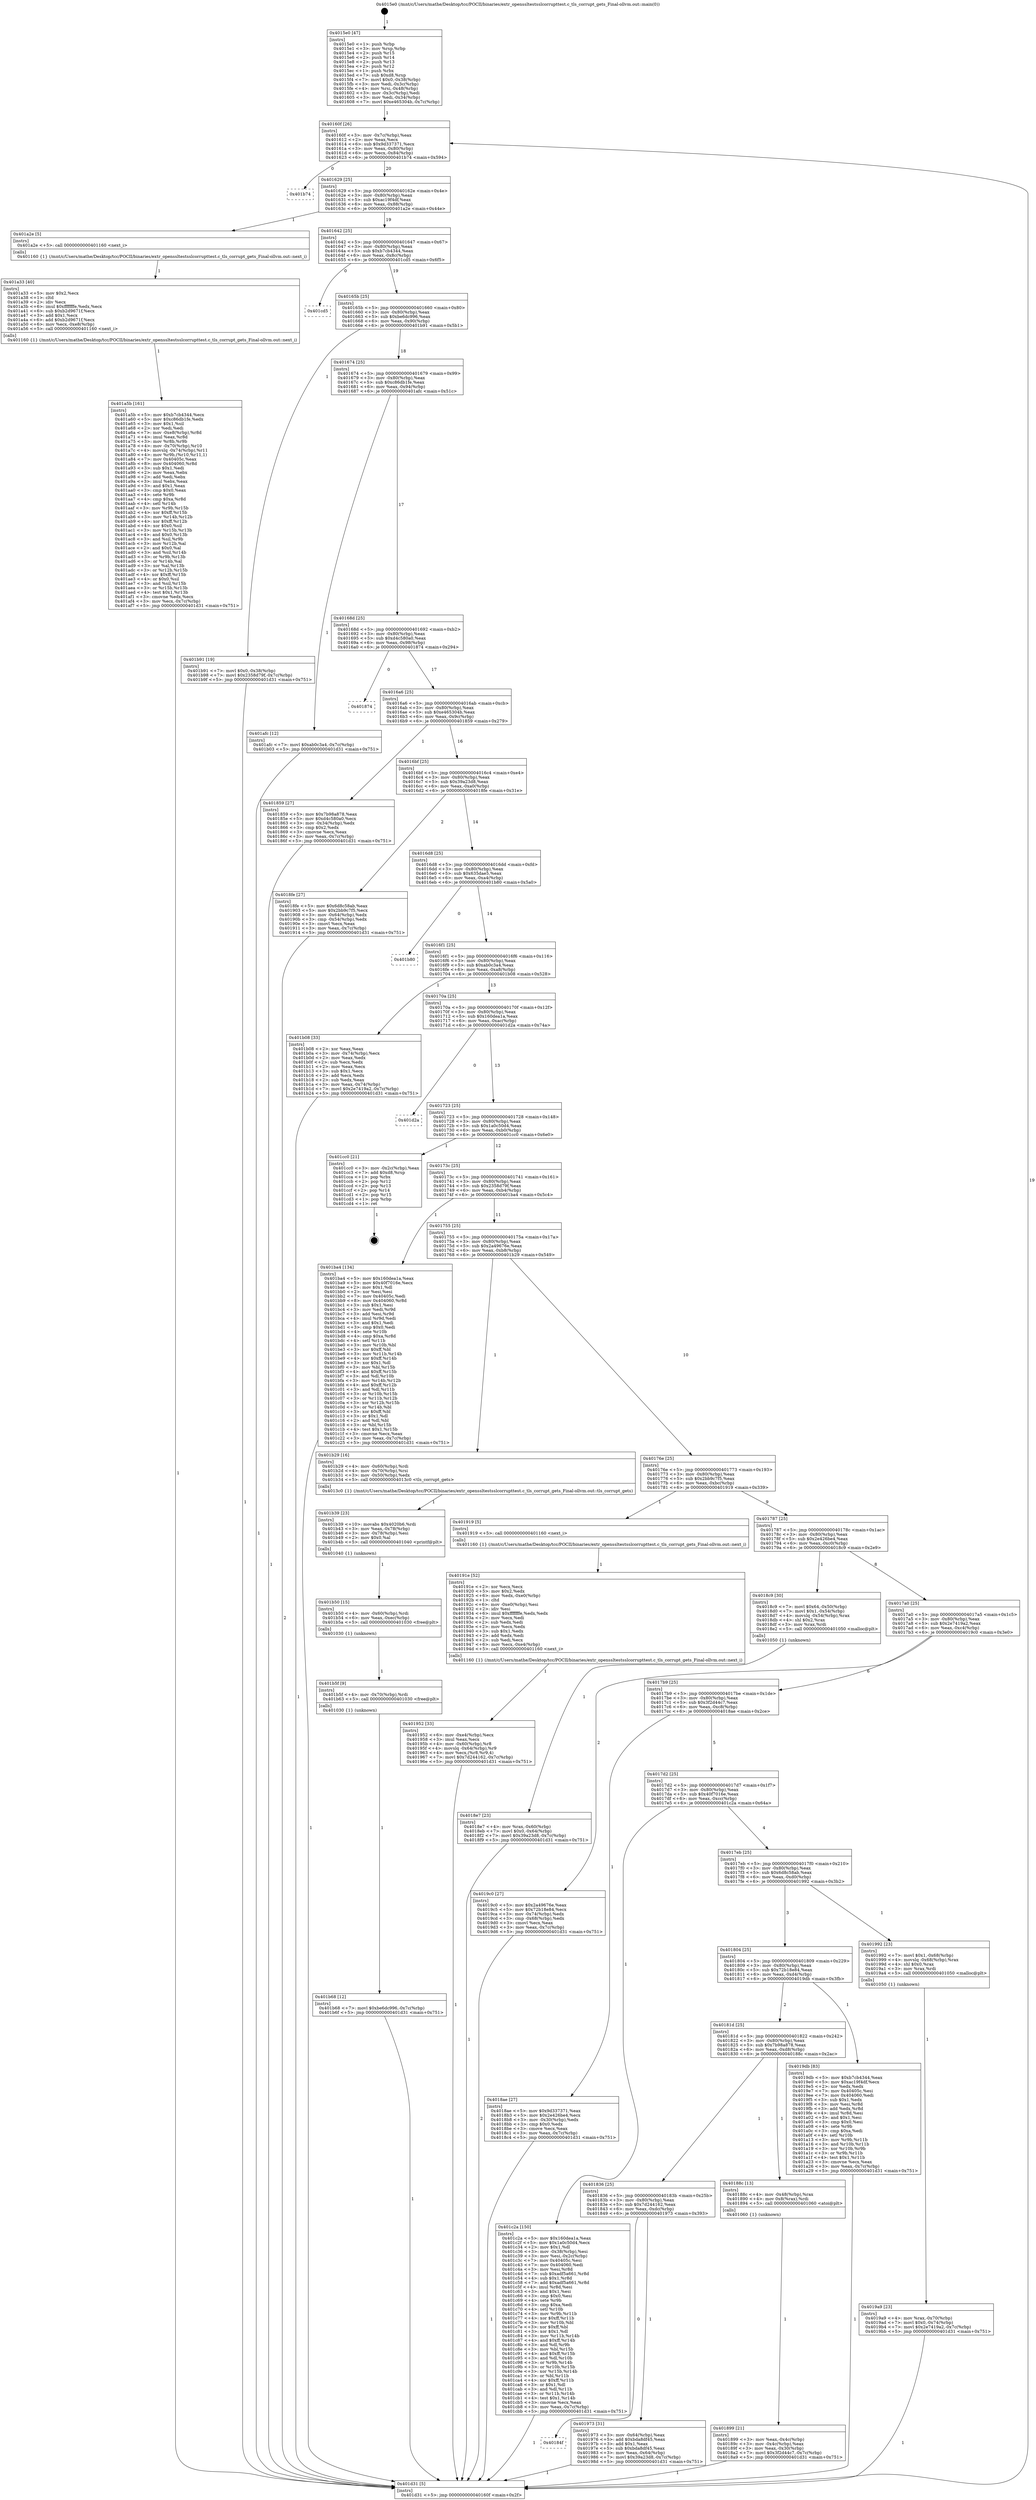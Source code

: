 digraph "0x4015e0" {
  label = "0x4015e0 (/mnt/c/Users/mathe/Desktop/tcc/POCII/binaries/extr_openssltestsslcorrupttest.c_tls_corrupt_gets_Final-ollvm.out::main(0))"
  labelloc = "t"
  node[shape=record]

  Entry [label="",width=0.3,height=0.3,shape=circle,fillcolor=black,style=filled]
  "0x40160f" [label="{
     0x40160f [26]\l
     | [instrs]\l
     &nbsp;&nbsp;0x40160f \<+3\>: mov -0x7c(%rbp),%eax\l
     &nbsp;&nbsp;0x401612 \<+2\>: mov %eax,%ecx\l
     &nbsp;&nbsp;0x401614 \<+6\>: sub $0x9d337371,%ecx\l
     &nbsp;&nbsp;0x40161a \<+3\>: mov %eax,-0x80(%rbp)\l
     &nbsp;&nbsp;0x40161d \<+6\>: mov %ecx,-0x84(%rbp)\l
     &nbsp;&nbsp;0x401623 \<+6\>: je 0000000000401b74 \<main+0x594\>\l
  }"]
  "0x401b74" [label="{
     0x401b74\l
  }", style=dashed]
  "0x401629" [label="{
     0x401629 [25]\l
     | [instrs]\l
     &nbsp;&nbsp;0x401629 \<+5\>: jmp 000000000040162e \<main+0x4e\>\l
     &nbsp;&nbsp;0x40162e \<+3\>: mov -0x80(%rbp),%eax\l
     &nbsp;&nbsp;0x401631 \<+5\>: sub $0xac19f4df,%eax\l
     &nbsp;&nbsp;0x401636 \<+6\>: mov %eax,-0x88(%rbp)\l
     &nbsp;&nbsp;0x40163c \<+6\>: je 0000000000401a2e \<main+0x44e\>\l
  }"]
  Exit [label="",width=0.3,height=0.3,shape=circle,fillcolor=black,style=filled,peripheries=2]
  "0x401a2e" [label="{
     0x401a2e [5]\l
     | [instrs]\l
     &nbsp;&nbsp;0x401a2e \<+5\>: call 0000000000401160 \<next_i\>\l
     | [calls]\l
     &nbsp;&nbsp;0x401160 \{1\} (/mnt/c/Users/mathe/Desktop/tcc/POCII/binaries/extr_openssltestsslcorrupttest.c_tls_corrupt_gets_Final-ollvm.out::next_i)\l
  }"]
  "0x401642" [label="{
     0x401642 [25]\l
     | [instrs]\l
     &nbsp;&nbsp;0x401642 \<+5\>: jmp 0000000000401647 \<main+0x67\>\l
     &nbsp;&nbsp;0x401647 \<+3\>: mov -0x80(%rbp),%eax\l
     &nbsp;&nbsp;0x40164a \<+5\>: sub $0xb7cb4344,%eax\l
     &nbsp;&nbsp;0x40164f \<+6\>: mov %eax,-0x8c(%rbp)\l
     &nbsp;&nbsp;0x401655 \<+6\>: je 0000000000401cd5 \<main+0x6f5\>\l
  }"]
  "0x401b68" [label="{
     0x401b68 [12]\l
     | [instrs]\l
     &nbsp;&nbsp;0x401b68 \<+7\>: movl $0xbe6dc996,-0x7c(%rbp)\l
     &nbsp;&nbsp;0x401b6f \<+5\>: jmp 0000000000401d31 \<main+0x751\>\l
  }"]
  "0x401cd5" [label="{
     0x401cd5\l
  }", style=dashed]
  "0x40165b" [label="{
     0x40165b [25]\l
     | [instrs]\l
     &nbsp;&nbsp;0x40165b \<+5\>: jmp 0000000000401660 \<main+0x80\>\l
     &nbsp;&nbsp;0x401660 \<+3\>: mov -0x80(%rbp),%eax\l
     &nbsp;&nbsp;0x401663 \<+5\>: sub $0xbe6dc996,%eax\l
     &nbsp;&nbsp;0x401668 \<+6\>: mov %eax,-0x90(%rbp)\l
     &nbsp;&nbsp;0x40166e \<+6\>: je 0000000000401b91 \<main+0x5b1\>\l
  }"]
  "0x401b5f" [label="{
     0x401b5f [9]\l
     | [instrs]\l
     &nbsp;&nbsp;0x401b5f \<+4\>: mov -0x70(%rbp),%rdi\l
     &nbsp;&nbsp;0x401b63 \<+5\>: call 0000000000401030 \<free@plt\>\l
     | [calls]\l
     &nbsp;&nbsp;0x401030 \{1\} (unknown)\l
  }"]
  "0x401b91" [label="{
     0x401b91 [19]\l
     | [instrs]\l
     &nbsp;&nbsp;0x401b91 \<+7\>: movl $0x0,-0x38(%rbp)\l
     &nbsp;&nbsp;0x401b98 \<+7\>: movl $0x2358d79f,-0x7c(%rbp)\l
     &nbsp;&nbsp;0x401b9f \<+5\>: jmp 0000000000401d31 \<main+0x751\>\l
  }"]
  "0x401674" [label="{
     0x401674 [25]\l
     | [instrs]\l
     &nbsp;&nbsp;0x401674 \<+5\>: jmp 0000000000401679 \<main+0x99\>\l
     &nbsp;&nbsp;0x401679 \<+3\>: mov -0x80(%rbp),%eax\l
     &nbsp;&nbsp;0x40167c \<+5\>: sub $0xc86db1fe,%eax\l
     &nbsp;&nbsp;0x401681 \<+6\>: mov %eax,-0x94(%rbp)\l
     &nbsp;&nbsp;0x401687 \<+6\>: je 0000000000401afc \<main+0x51c\>\l
  }"]
  "0x401b50" [label="{
     0x401b50 [15]\l
     | [instrs]\l
     &nbsp;&nbsp;0x401b50 \<+4\>: mov -0x60(%rbp),%rdi\l
     &nbsp;&nbsp;0x401b54 \<+6\>: mov %eax,-0xec(%rbp)\l
     &nbsp;&nbsp;0x401b5a \<+5\>: call 0000000000401030 \<free@plt\>\l
     | [calls]\l
     &nbsp;&nbsp;0x401030 \{1\} (unknown)\l
  }"]
  "0x401afc" [label="{
     0x401afc [12]\l
     | [instrs]\l
     &nbsp;&nbsp;0x401afc \<+7\>: movl $0xab0c3a4,-0x7c(%rbp)\l
     &nbsp;&nbsp;0x401b03 \<+5\>: jmp 0000000000401d31 \<main+0x751\>\l
  }"]
  "0x40168d" [label="{
     0x40168d [25]\l
     | [instrs]\l
     &nbsp;&nbsp;0x40168d \<+5\>: jmp 0000000000401692 \<main+0xb2\>\l
     &nbsp;&nbsp;0x401692 \<+3\>: mov -0x80(%rbp),%eax\l
     &nbsp;&nbsp;0x401695 \<+5\>: sub $0xd4c580a0,%eax\l
     &nbsp;&nbsp;0x40169a \<+6\>: mov %eax,-0x98(%rbp)\l
     &nbsp;&nbsp;0x4016a0 \<+6\>: je 0000000000401874 \<main+0x294\>\l
  }"]
  "0x401b39" [label="{
     0x401b39 [23]\l
     | [instrs]\l
     &nbsp;&nbsp;0x401b39 \<+10\>: movabs $0x4020b6,%rdi\l
     &nbsp;&nbsp;0x401b43 \<+3\>: mov %eax,-0x78(%rbp)\l
     &nbsp;&nbsp;0x401b46 \<+3\>: mov -0x78(%rbp),%esi\l
     &nbsp;&nbsp;0x401b49 \<+2\>: mov $0x0,%al\l
     &nbsp;&nbsp;0x401b4b \<+5\>: call 0000000000401040 \<printf@plt\>\l
     | [calls]\l
     &nbsp;&nbsp;0x401040 \{1\} (unknown)\l
  }"]
  "0x401874" [label="{
     0x401874\l
  }", style=dashed]
  "0x4016a6" [label="{
     0x4016a6 [25]\l
     | [instrs]\l
     &nbsp;&nbsp;0x4016a6 \<+5\>: jmp 00000000004016ab \<main+0xcb\>\l
     &nbsp;&nbsp;0x4016ab \<+3\>: mov -0x80(%rbp),%eax\l
     &nbsp;&nbsp;0x4016ae \<+5\>: sub $0xe465304b,%eax\l
     &nbsp;&nbsp;0x4016b3 \<+6\>: mov %eax,-0x9c(%rbp)\l
     &nbsp;&nbsp;0x4016b9 \<+6\>: je 0000000000401859 \<main+0x279\>\l
  }"]
  "0x401a5b" [label="{
     0x401a5b [161]\l
     | [instrs]\l
     &nbsp;&nbsp;0x401a5b \<+5\>: mov $0xb7cb4344,%ecx\l
     &nbsp;&nbsp;0x401a60 \<+5\>: mov $0xc86db1fe,%edx\l
     &nbsp;&nbsp;0x401a65 \<+3\>: mov $0x1,%sil\l
     &nbsp;&nbsp;0x401a68 \<+2\>: xor %edi,%edi\l
     &nbsp;&nbsp;0x401a6a \<+7\>: mov -0xe8(%rbp),%r8d\l
     &nbsp;&nbsp;0x401a71 \<+4\>: imul %eax,%r8d\l
     &nbsp;&nbsp;0x401a75 \<+3\>: mov %r8b,%r9b\l
     &nbsp;&nbsp;0x401a78 \<+4\>: mov -0x70(%rbp),%r10\l
     &nbsp;&nbsp;0x401a7c \<+4\>: movslq -0x74(%rbp),%r11\l
     &nbsp;&nbsp;0x401a80 \<+4\>: mov %r9b,(%r10,%r11,1)\l
     &nbsp;&nbsp;0x401a84 \<+7\>: mov 0x40405c,%eax\l
     &nbsp;&nbsp;0x401a8b \<+8\>: mov 0x404060,%r8d\l
     &nbsp;&nbsp;0x401a93 \<+3\>: sub $0x1,%edi\l
     &nbsp;&nbsp;0x401a96 \<+2\>: mov %eax,%ebx\l
     &nbsp;&nbsp;0x401a98 \<+2\>: add %edi,%ebx\l
     &nbsp;&nbsp;0x401a9a \<+3\>: imul %ebx,%eax\l
     &nbsp;&nbsp;0x401a9d \<+3\>: and $0x1,%eax\l
     &nbsp;&nbsp;0x401aa0 \<+3\>: cmp $0x0,%eax\l
     &nbsp;&nbsp;0x401aa3 \<+4\>: sete %r9b\l
     &nbsp;&nbsp;0x401aa7 \<+4\>: cmp $0xa,%r8d\l
     &nbsp;&nbsp;0x401aab \<+4\>: setl %r14b\l
     &nbsp;&nbsp;0x401aaf \<+3\>: mov %r9b,%r15b\l
     &nbsp;&nbsp;0x401ab2 \<+4\>: xor $0xff,%r15b\l
     &nbsp;&nbsp;0x401ab6 \<+3\>: mov %r14b,%r12b\l
     &nbsp;&nbsp;0x401ab9 \<+4\>: xor $0xff,%r12b\l
     &nbsp;&nbsp;0x401abd \<+4\>: xor $0x0,%sil\l
     &nbsp;&nbsp;0x401ac1 \<+3\>: mov %r15b,%r13b\l
     &nbsp;&nbsp;0x401ac4 \<+4\>: and $0x0,%r13b\l
     &nbsp;&nbsp;0x401ac8 \<+3\>: and %sil,%r9b\l
     &nbsp;&nbsp;0x401acb \<+3\>: mov %r12b,%al\l
     &nbsp;&nbsp;0x401ace \<+2\>: and $0x0,%al\l
     &nbsp;&nbsp;0x401ad0 \<+3\>: and %sil,%r14b\l
     &nbsp;&nbsp;0x401ad3 \<+3\>: or %r9b,%r13b\l
     &nbsp;&nbsp;0x401ad6 \<+3\>: or %r14b,%al\l
     &nbsp;&nbsp;0x401ad9 \<+3\>: xor %al,%r13b\l
     &nbsp;&nbsp;0x401adc \<+3\>: or %r12b,%r15b\l
     &nbsp;&nbsp;0x401adf \<+4\>: xor $0xff,%r15b\l
     &nbsp;&nbsp;0x401ae3 \<+4\>: or $0x0,%sil\l
     &nbsp;&nbsp;0x401ae7 \<+3\>: and %sil,%r15b\l
     &nbsp;&nbsp;0x401aea \<+3\>: or %r15b,%r13b\l
     &nbsp;&nbsp;0x401aed \<+4\>: test $0x1,%r13b\l
     &nbsp;&nbsp;0x401af1 \<+3\>: cmovne %edx,%ecx\l
     &nbsp;&nbsp;0x401af4 \<+3\>: mov %ecx,-0x7c(%rbp)\l
     &nbsp;&nbsp;0x401af7 \<+5\>: jmp 0000000000401d31 \<main+0x751\>\l
  }"]
  "0x401859" [label="{
     0x401859 [27]\l
     | [instrs]\l
     &nbsp;&nbsp;0x401859 \<+5\>: mov $0x7b98a878,%eax\l
     &nbsp;&nbsp;0x40185e \<+5\>: mov $0xd4c580a0,%ecx\l
     &nbsp;&nbsp;0x401863 \<+3\>: mov -0x34(%rbp),%edx\l
     &nbsp;&nbsp;0x401866 \<+3\>: cmp $0x2,%edx\l
     &nbsp;&nbsp;0x401869 \<+3\>: cmovne %ecx,%eax\l
     &nbsp;&nbsp;0x40186c \<+3\>: mov %eax,-0x7c(%rbp)\l
     &nbsp;&nbsp;0x40186f \<+5\>: jmp 0000000000401d31 \<main+0x751\>\l
  }"]
  "0x4016bf" [label="{
     0x4016bf [25]\l
     | [instrs]\l
     &nbsp;&nbsp;0x4016bf \<+5\>: jmp 00000000004016c4 \<main+0xe4\>\l
     &nbsp;&nbsp;0x4016c4 \<+3\>: mov -0x80(%rbp),%eax\l
     &nbsp;&nbsp;0x4016c7 \<+5\>: sub $0x39a23d8,%eax\l
     &nbsp;&nbsp;0x4016cc \<+6\>: mov %eax,-0xa0(%rbp)\l
     &nbsp;&nbsp;0x4016d2 \<+6\>: je 00000000004018fe \<main+0x31e\>\l
  }"]
  "0x401d31" [label="{
     0x401d31 [5]\l
     | [instrs]\l
     &nbsp;&nbsp;0x401d31 \<+5\>: jmp 000000000040160f \<main+0x2f\>\l
  }"]
  "0x4015e0" [label="{
     0x4015e0 [47]\l
     | [instrs]\l
     &nbsp;&nbsp;0x4015e0 \<+1\>: push %rbp\l
     &nbsp;&nbsp;0x4015e1 \<+3\>: mov %rsp,%rbp\l
     &nbsp;&nbsp;0x4015e4 \<+2\>: push %r15\l
     &nbsp;&nbsp;0x4015e6 \<+2\>: push %r14\l
     &nbsp;&nbsp;0x4015e8 \<+2\>: push %r13\l
     &nbsp;&nbsp;0x4015ea \<+2\>: push %r12\l
     &nbsp;&nbsp;0x4015ec \<+1\>: push %rbx\l
     &nbsp;&nbsp;0x4015ed \<+7\>: sub $0xd8,%rsp\l
     &nbsp;&nbsp;0x4015f4 \<+7\>: movl $0x0,-0x38(%rbp)\l
     &nbsp;&nbsp;0x4015fb \<+3\>: mov %edi,-0x3c(%rbp)\l
     &nbsp;&nbsp;0x4015fe \<+4\>: mov %rsi,-0x48(%rbp)\l
     &nbsp;&nbsp;0x401602 \<+3\>: mov -0x3c(%rbp),%edi\l
     &nbsp;&nbsp;0x401605 \<+3\>: mov %edi,-0x34(%rbp)\l
     &nbsp;&nbsp;0x401608 \<+7\>: movl $0xe465304b,-0x7c(%rbp)\l
  }"]
  "0x401a33" [label="{
     0x401a33 [40]\l
     | [instrs]\l
     &nbsp;&nbsp;0x401a33 \<+5\>: mov $0x2,%ecx\l
     &nbsp;&nbsp;0x401a38 \<+1\>: cltd\l
     &nbsp;&nbsp;0x401a39 \<+2\>: idiv %ecx\l
     &nbsp;&nbsp;0x401a3b \<+6\>: imul $0xfffffffe,%edx,%ecx\l
     &nbsp;&nbsp;0x401a41 \<+6\>: sub $0xb2d9671f,%ecx\l
     &nbsp;&nbsp;0x401a47 \<+3\>: add $0x1,%ecx\l
     &nbsp;&nbsp;0x401a4a \<+6\>: add $0xb2d9671f,%ecx\l
     &nbsp;&nbsp;0x401a50 \<+6\>: mov %ecx,-0xe8(%rbp)\l
     &nbsp;&nbsp;0x401a56 \<+5\>: call 0000000000401160 \<next_i\>\l
     | [calls]\l
     &nbsp;&nbsp;0x401160 \{1\} (/mnt/c/Users/mathe/Desktop/tcc/POCII/binaries/extr_openssltestsslcorrupttest.c_tls_corrupt_gets_Final-ollvm.out::next_i)\l
  }"]
  "0x4018fe" [label="{
     0x4018fe [27]\l
     | [instrs]\l
     &nbsp;&nbsp;0x4018fe \<+5\>: mov $0x6d8c58ab,%eax\l
     &nbsp;&nbsp;0x401903 \<+5\>: mov $0x2bb9c7f5,%ecx\l
     &nbsp;&nbsp;0x401908 \<+3\>: mov -0x64(%rbp),%edx\l
     &nbsp;&nbsp;0x40190b \<+3\>: cmp -0x54(%rbp),%edx\l
     &nbsp;&nbsp;0x40190e \<+3\>: cmovl %ecx,%eax\l
     &nbsp;&nbsp;0x401911 \<+3\>: mov %eax,-0x7c(%rbp)\l
     &nbsp;&nbsp;0x401914 \<+5\>: jmp 0000000000401d31 \<main+0x751\>\l
  }"]
  "0x4016d8" [label="{
     0x4016d8 [25]\l
     | [instrs]\l
     &nbsp;&nbsp;0x4016d8 \<+5\>: jmp 00000000004016dd \<main+0xfd\>\l
     &nbsp;&nbsp;0x4016dd \<+3\>: mov -0x80(%rbp),%eax\l
     &nbsp;&nbsp;0x4016e0 \<+5\>: sub $0x635dae5,%eax\l
     &nbsp;&nbsp;0x4016e5 \<+6\>: mov %eax,-0xa4(%rbp)\l
     &nbsp;&nbsp;0x4016eb \<+6\>: je 0000000000401b80 \<main+0x5a0\>\l
  }"]
  "0x4019a9" [label="{
     0x4019a9 [23]\l
     | [instrs]\l
     &nbsp;&nbsp;0x4019a9 \<+4\>: mov %rax,-0x70(%rbp)\l
     &nbsp;&nbsp;0x4019ad \<+7\>: movl $0x0,-0x74(%rbp)\l
     &nbsp;&nbsp;0x4019b4 \<+7\>: movl $0x2e7419a2,-0x7c(%rbp)\l
     &nbsp;&nbsp;0x4019bb \<+5\>: jmp 0000000000401d31 \<main+0x751\>\l
  }"]
  "0x401b80" [label="{
     0x401b80\l
  }", style=dashed]
  "0x4016f1" [label="{
     0x4016f1 [25]\l
     | [instrs]\l
     &nbsp;&nbsp;0x4016f1 \<+5\>: jmp 00000000004016f6 \<main+0x116\>\l
     &nbsp;&nbsp;0x4016f6 \<+3\>: mov -0x80(%rbp),%eax\l
     &nbsp;&nbsp;0x4016f9 \<+5\>: sub $0xab0c3a4,%eax\l
     &nbsp;&nbsp;0x4016fe \<+6\>: mov %eax,-0xa8(%rbp)\l
     &nbsp;&nbsp;0x401704 \<+6\>: je 0000000000401b08 \<main+0x528\>\l
  }"]
  "0x40184f" [label="{
     0x40184f\l
  }", style=dashed]
  "0x401b08" [label="{
     0x401b08 [33]\l
     | [instrs]\l
     &nbsp;&nbsp;0x401b08 \<+2\>: xor %eax,%eax\l
     &nbsp;&nbsp;0x401b0a \<+3\>: mov -0x74(%rbp),%ecx\l
     &nbsp;&nbsp;0x401b0d \<+2\>: mov %eax,%edx\l
     &nbsp;&nbsp;0x401b0f \<+2\>: sub %ecx,%edx\l
     &nbsp;&nbsp;0x401b11 \<+2\>: mov %eax,%ecx\l
     &nbsp;&nbsp;0x401b13 \<+3\>: sub $0x1,%ecx\l
     &nbsp;&nbsp;0x401b16 \<+2\>: add %ecx,%edx\l
     &nbsp;&nbsp;0x401b18 \<+2\>: sub %edx,%eax\l
     &nbsp;&nbsp;0x401b1a \<+3\>: mov %eax,-0x74(%rbp)\l
     &nbsp;&nbsp;0x401b1d \<+7\>: movl $0x2e7419a2,-0x7c(%rbp)\l
     &nbsp;&nbsp;0x401b24 \<+5\>: jmp 0000000000401d31 \<main+0x751\>\l
  }"]
  "0x40170a" [label="{
     0x40170a [25]\l
     | [instrs]\l
     &nbsp;&nbsp;0x40170a \<+5\>: jmp 000000000040170f \<main+0x12f\>\l
     &nbsp;&nbsp;0x40170f \<+3\>: mov -0x80(%rbp),%eax\l
     &nbsp;&nbsp;0x401712 \<+5\>: sub $0x160dea1a,%eax\l
     &nbsp;&nbsp;0x401717 \<+6\>: mov %eax,-0xac(%rbp)\l
     &nbsp;&nbsp;0x40171d \<+6\>: je 0000000000401d2a \<main+0x74a\>\l
  }"]
  "0x401973" [label="{
     0x401973 [31]\l
     | [instrs]\l
     &nbsp;&nbsp;0x401973 \<+3\>: mov -0x64(%rbp),%eax\l
     &nbsp;&nbsp;0x401976 \<+5\>: add $0xbda8df45,%eax\l
     &nbsp;&nbsp;0x40197b \<+3\>: add $0x1,%eax\l
     &nbsp;&nbsp;0x40197e \<+5\>: sub $0xbda8df45,%eax\l
     &nbsp;&nbsp;0x401983 \<+3\>: mov %eax,-0x64(%rbp)\l
     &nbsp;&nbsp;0x401986 \<+7\>: movl $0x39a23d8,-0x7c(%rbp)\l
     &nbsp;&nbsp;0x40198d \<+5\>: jmp 0000000000401d31 \<main+0x751\>\l
  }"]
  "0x401d2a" [label="{
     0x401d2a\l
  }", style=dashed]
  "0x401723" [label="{
     0x401723 [25]\l
     | [instrs]\l
     &nbsp;&nbsp;0x401723 \<+5\>: jmp 0000000000401728 \<main+0x148\>\l
     &nbsp;&nbsp;0x401728 \<+3\>: mov -0x80(%rbp),%eax\l
     &nbsp;&nbsp;0x40172b \<+5\>: sub $0x1a0c50d4,%eax\l
     &nbsp;&nbsp;0x401730 \<+6\>: mov %eax,-0xb0(%rbp)\l
     &nbsp;&nbsp;0x401736 \<+6\>: je 0000000000401cc0 \<main+0x6e0\>\l
  }"]
  "0x401952" [label="{
     0x401952 [33]\l
     | [instrs]\l
     &nbsp;&nbsp;0x401952 \<+6\>: mov -0xe4(%rbp),%ecx\l
     &nbsp;&nbsp;0x401958 \<+3\>: imul %eax,%ecx\l
     &nbsp;&nbsp;0x40195b \<+4\>: mov -0x60(%rbp),%r8\l
     &nbsp;&nbsp;0x40195f \<+4\>: movslq -0x64(%rbp),%r9\l
     &nbsp;&nbsp;0x401963 \<+4\>: mov %ecx,(%r8,%r9,4)\l
     &nbsp;&nbsp;0x401967 \<+7\>: movl $0x7d244162,-0x7c(%rbp)\l
     &nbsp;&nbsp;0x40196e \<+5\>: jmp 0000000000401d31 \<main+0x751\>\l
  }"]
  "0x401cc0" [label="{
     0x401cc0 [21]\l
     | [instrs]\l
     &nbsp;&nbsp;0x401cc0 \<+3\>: mov -0x2c(%rbp),%eax\l
     &nbsp;&nbsp;0x401cc3 \<+7\>: add $0xd8,%rsp\l
     &nbsp;&nbsp;0x401cca \<+1\>: pop %rbx\l
     &nbsp;&nbsp;0x401ccb \<+2\>: pop %r12\l
     &nbsp;&nbsp;0x401ccd \<+2\>: pop %r13\l
     &nbsp;&nbsp;0x401ccf \<+2\>: pop %r14\l
     &nbsp;&nbsp;0x401cd1 \<+2\>: pop %r15\l
     &nbsp;&nbsp;0x401cd3 \<+1\>: pop %rbp\l
     &nbsp;&nbsp;0x401cd4 \<+1\>: ret\l
  }"]
  "0x40173c" [label="{
     0x40173c [25]\l
     | [instrs]\l
     &nbsp;&nbsp;0x40173c \<+5\>: jmp 0000000000401741 \<main+0x161\>\l
     &nbsp;&nbsp;0x401741 \<+3\>: mov -0x80(%rbp),%eax\l
     &nbsp;&nbsp;0x401744 \<+5\>: sub $0x2358d79f,%eax\l
     &nbsp;&nbsp;0x401749 \<+6\>: mov %eax,-0xb4(%rbp)\l
     &nbsp;&nbsp;0x40174f \<+6\>: je 0000000000401ba4 \<main+0x5c4\>\l
  }"]
  "0x40191e" [label="{
     0x40191e [52]\l
     | [instrs]\l
     &nbsp;&nbsp;0x40191e \<+2\>: xor %ecx,%ecx\l
     &nbsp;&nbsp;0x401920 \<+5\>: mov $0x2,%edx\l
     &nbsp;&nbsp;0x401925 \<+6\>: mov %edx,-0xe0(%rbp)\l
     &nbsp;&nbsp;0x40192b \<+1\>: cltd\l
     &nbsp;&nbsp;0x40192c \<+6\>: mov -0xe0(%rbp),%esi\l
     &nbsp;&nbsp;0x401932 \<+2\>: idiv %esi\l
     &nbsp;&nbsp;0x401934 \<+6\>: imul $0xfffffffe,%edx,%edx\l
     &nbsp;&nbsp;0x40193a \<+2\>: mov %ecx,%edi\l
     &nbsp;&nbsp;0x40193c \<+2\>: sub %edx,%edi\l
     &nbsp;&nbsp;0x40193e \<+2\>: mov %ecx,%edx\l
     &nbsp;&nbsp;0x401940 \<+3\>: sub $0x1,%edx\l
     &nbsp;&nbsp;0x401943 \<+2\>: add %edx,%edi\l
     &nbsp;&nbsp;0x401945 \<+2\>: sub %edi,%ecx\l
     &nbsp;&nbsp;0x401947 \<+6\>: mov %ecx,-0xe4(%rbp)\l
     &nbsp;&nbsp;0x40194d \<+5\>: call 0000000000401160 \<next_i\>\l
     | [calls]\l
     &nbsp;&nbsp;0x401160 \{1\} (/mnt/c/Users/mathe/Desktop/tcc/POCII/binaries/extr_openssltestsslcorrupttest.c_tls_corrupt_gets_Final-ollvm.out::next_i)\l
  }"]
  "0x401ba4" [label="{
     0x401ba4 [134]\l
     | [instrs]\l
     &nbsp;&nbsp;0x401ba4 \<+5\>: mov $0x160dea1a,%eax\l
     &nbsp;&nbsp;0x401ba9 \<+5\>: mov $0x40f7016e,%ecx\l
     &nbsp;&nbsp;0x401bae \<+2\>: mov $0x1,%dl\l
     &nbsp;&nbsp;0x401bb0 \<+2\>: xor %esi,%esi\l
     &nbsp;&nbsp;0x401bb2 \<+7\>: mov 0x40405c,%edi\l
     &nbsp;&nbsp;0x401bb9 \<+8\>: mov 0x404060,%r8d\l
     &nbsp;&nbsp;0x401bc1 \<+3\>: sub $0x1,%esi\l
     &nbsp;&nbsp;0x401bc4 \<+3\>: mov %edi,%r9d\l
     &nbsp;&nbsp;0x401bc7 \<+3\>: add %esi,%r9d\l
     &nbsp;&nbsp;0x401bca \<+4\>: imul %r9d,%edi\l
     &nbsp;&nbsp;0x401bce \<+3\>: and $0x1,%edi\l
     &nbsp;&nbsp;0x401bd1 \<+3\>: cmp $0x0,%edi\l
     &nbsp;&nbsp;0x401bd4 \<+4\>: sete %r10b\l
     &nbsp;&nbsp;0x401bd8 \<+4\>: cmp $0xa,%r8d\l
     &nbsp;&nbsp;0x401bdc \<+4\>: setl %r11b\l
     &nbsp;&nbsp;0x401be0 \<+3\>: mov %r10b,%bl\l
     &nbsp;&nbsp;0x401be3 \<+3\>: xor $0xff,%bl\l
     &nbsp;&nbsp;0x401be6 \<+3\>: mov %r11b,%r14b\l
     &nbsp;&nbsp;0x401be9 \<+4\>: xor $0xff,%r14b\l
     &nbsp;&nbsp;0x401bed \<+3\>: xor $0x1,%dl\l
     &nbsp;&nbsp;0x401bf0 \<+3\>: mov %bl,%r15b\l
     &nbsp;&nbsp;0x401bf3 \<+4\>: and $0xff,%r15b\l
     &nbsp;&nbsp;0x401bf7 \<+3\>: and %dl,%r10b\l
     &nbsp;&nbsp;0x401bfa \<+3\>: mov %r14b,%r12b\l
     &nbsp;&nbsp;0x401bfd \<+4\>: and $0xff,%r12b\l
     &nbsp;&nbsp;0x401c01 \<+3\>: and %dl,%r11b\l
     &nbsp;&nbsp;0x401c04 \<+3\>: or %r10b,%r15b\l
     &nbsp;&nbsp;0x401c07 \<+3\>: or %r11b,%r12b\l
     &nbsp;&nbsp;0x401c0a \<+3\>: xor %r12b,%r15b\l
     &nbsp;&nbsp;0x401c0d \<+3\>: or %r14b,%bl\l
     &nbsp;&nbsp;0x401c10 \<+3\>: xor $0xff,%bl\l
     &nbsp;&nbsp;0x401c13 \<+3\>: or $0x1,%dl\l
     &nbsp;&nbsp;0x401c16 \<+2\>: and %dl,%bl\l
     &nbsp;&nbsp;0x401c18 \<+3\>: or %bl,%r15b\l
     &nbsp;&nbsp;0x401c1b \<+4\>: test $0x1,%r15b\l
     &nbsp;&nbsp;0x401c1f \<+3\>: cmovne %ecx,%eax\l
     &nbsp;&nbsp;0x401c22 \<+3\>: mov %eax,-0x7c(%rbp)\l
     &nbsp;&nbsp;0x401c25 \<+5\>: jmp 0000000000401d31 \<main+0x751\>\l
  }"]
  "0x401755" [label="{
     0x401755 [25]\l
     | [instrs]\l
     &nbsp;&nbsp;0x401755 \<+5\>: jmp 000000000040175a \<main+0x17a\>\l
     &nbsp;&nbsp;0x40175a \<+3\>: mov -0x80(%rbp),%eax\l
     &nbsp;&nbsp;0x40175d \<+5\>: sub $0x2a49676e,%eax\l
     &nbsp;&nbsp;0x401762 \<+6\>: mov %eax,-0xb8(%rbp)\l
     &nbsp;&nbsp;0x401768 \<+6\>: je 0000000000401b29 \<main+0x549\>\l
  }"]
  "0x4018e7" [label="{
     0x4018e7 [23]\l
     | [instrs]\l
     &nbsp;&nbsp;0x4018e7 \<+4\>: mov %rax,-0x60(%rbp)\l
     &nbsp;&nbsp;0x4018eb \<+7\>: movl $0x0,-0x64(%rbp)\l
     &nbsp;&nbsp;0x4018f2 \<+7\>: movl $0x39a23d8,-0x7c(%rbp)\l
     &nbsp;&nbsp;0x4018f9 \<+5\>: jmp 0000000000401d31 \<main+0x751\>\l
  }"]
  "0x401b29" [label="{
     0x401b29 [16]\l
     | [instrs]\l
     &nbsp;&nbsp;0x401b29 \<+4\>: mov -0x60(%rbp),%rdi\l
     &nbsp;&nbsp;0x401b2d \<+4\>: mov -0x70(%rbp),%rsi\l
     &nbsp;&nbsp;0x401b31 \<+3\>: mov -0x50(%rbp),%edx\l
     &nbsp;&nbsp;0x401b34 \<+5\>: call 00000000004013c0 \<tls_corrupt_gets\>\l
     | [calls]\l
     &nbsp;&nbsp;0x4013c0 \{1\} (/mnt/c/Users/mathe/Desktop/tcc/POCII/binaries/extr_openssltestsslcorrupttest.c_tls_corrupt_gets_Final-ollvm.out::tls_corrupt_gets)\l
  }"]
  "0x40176e" [label="{
     0x40176e [25]\l
     | [instrs]\l
     &nbsp;&nbsp;0x40176e \<+5\>: jmp 0000000000401773 \<main+0x193\>\l
     &nbsp;&nbsp;0x401773 \<+3\>: mov -0x80(%rbp),%eax\l
     &nbsp;&nbsp;0x401776 \<+5\>: sub $0x2bb9c7f5,%eax\l
     &nbsp;&nbsp;0x40177b \<+6\>: mov %eax,-0xbc(%rbp)\l
     &nbsp;&nbsp;0x401781 \<+6\>: je 0000000000401919 \<main+0x339\>\l
  }"]
  "0x401899" [label="{
     0x401899 [21]\l
     | [instrs]\l
     &nbsp;&nbsp;0x401899 \<+3\>: mov %eax,-0x4c(%rbp)\l
     &nbsp;&nbsp;0x40189c \<+3\>: mov -0x4c(%rbp),%eax\l
     &nbsp;&nbsp;0x40189f \<+3\>: mov %eax,-0x30(%rbp)\l
     &nbsp;&nbsp;0x4018a2 \<+7\>: movl $0x3f2d44c7,-0x7c(%rbp)\l
     &nbsp;&nbsp;0x4018a9 \<+5\>: jmp 0000000000401d31 \<main+0x751\>\l
  }"]
  "0x401919" [label="{
     0x401919 [5]\l
     | [instrs]\l
     &nbsp;&nbsp;0x401919 \<+5\>: call 0000000000401160 \<next_i\>\l
     | [calls]\l
     &nbsp;&nbsp;0x401160 \{1\} (/mnt/c/Users/mathe/Desktop/tcc/POCII/binaries/extr_openssltestsslcorrupttest.c_tls_corrupt_gets_Final-ollvm.out::next_i)\l
  }"]
  "0x401787" [label="{
     0x401787 [25]\l
     | [instrs]\l
     &nbsp;&nbsp;0x401787 \<+5\>: jmp 000000000040178c \<main+0x1ac\>\l
     &nbsp;&nbsp;0x40178c \<+3\>: mov -0x80(%rbp),%eax\l
     &nbsp;&nbsp;0x40178f \<+5\>: sub $0x2e426be4,%eax\l
     &nbsp;&nbsp;0x401794 \<+6\>: mov %eax,-0xc0(%rbp)\l
     &nbsp;&nbsp;0x40179a \<+6\>: je 00000000004018c9 \<main+0x2e9\>\l
  }"]
  "0x401836" [label="{
     0x401836 [25]\l
     | [instrs]\l
     &nbsp;&nbsp;0x401836 \<+5\>: jmp 000000000040183b \<main+0x25b\>\l
     &nbsp;&nbsp;0x40183b \<+3\>: mov -0x80(%rbp),%eax\l
     &nbsp;&nbsp;0x40183e \<+5\>: sub $0x7d244162,%eax\l
     &nbsp;&nbsp;0x401843 \<+6\>: mov %eax,-0xdc(%rbp)\l
     &nbsp;&nbsp;0x401849 \<+6\>: je 0000000000401973 \<main+0x393\>\l
  }"]
  "0x4018c9" [label="{
     0x4018c9 [30]\l
     | [instrs]\l
     &nbsp;&nbsp;0x4018c9 \<+7\>: movl $0x64,-0x50(%rbp)\l
     &nbsp;&nbsp;0x4018d0 \<+7\>: movl $0x1,-0x54(%rbp)\l
     &nbsp;&nbsp;0x4018d7 \<+4\>: movslq -0x54(%rbp),%rax\l
     &nbsp;&nbsp;0x4018db \<+4\>: shl $0x2,%rax\l
     &nbsp;&nbsp;0x4018df \<+3\>: mov %rax,%rdi\l
     &nbsp;&nbsp;0x4018e2 \<+5\>: call 0000000000401050 \<malloc@plt\>\l
     | [calls]\l
     &nbsp;&nbsp;0x401050 \{1\} (unknown)\l
  }"]
  "0x4017a0" [label="{
     0x4017a0 [25]\l
     | [instrs]\l
     &nbsp;&nbsp;0x4017a0 \<+5\>: jmp 00000000004017a5 \<main+0x1c5\>\l
     &nbsp;&nbsp;0x4017a5 \<+3\>: mov -0x80(%rbp),%eax\l
     &nbsp;&nbsp;0x4017a8 \<+5\>: sub $0x2e7419a2,%eax\l
     &nbsp;&nbsp;0x4017ad \<+6\>: mov %eax,-0xc4(%rbp)\l
     &nbsp;&nbsp;0x4017b3 \<+6\>: je 00000000004019c0 \<main+0x3e0\>\l
  }"]
  "0x40188c" [label="{
     0x40188c [13]\l
     | [instrs]\l
     &nbsp;&nbsp;0x40188c \<+4\>: mov -0x48(%rbp),%rax\l
     &nbsp;&nbsp;0x401890 \<+4\>: mov 0x8(%rax),%rdi\l
     &nbsp;&nbsp;0x401894 \<+5\>: call 0000000000401060 \<atoi@plt\>\l
     | [calls]\l
     &nbsp;&nbsp;0x401060 \{1\} (unknown)\l
  }"]
  "0x4019c0" [label="{
     0x4019c0 [27]\l
     | [instrs]\l
     &nbsp;&nbsp;0x4019c0 \<+5\>: mov $0x2a49676e,%eax\l
     &nbsp;&nbsp;0x4019c5 \<+5\>: mov $0x72b18e84,%ecx\l
     &nbsp;&nbsp;0x4019ca \<+3\>: mov -0x74(%rbp),%edx\l
     &nbsp;&nbsp;0x4019cd \<+3\>: cmp -0x68(%rbp),%edx\l
     &nbsp;&nbsp;0x4019d0 \<+3\>: cmovl %ecx,%eax\l
     &nbsp;&nbsp;0x4019d3 \<+3\>: mov %eax,-0x7c(%rbp)\l
     &nbsp;&nbsp;0x4019d6 \<+5\>: jmp 0000000000401d31 \<main+0x751\>\l
  }"]
  "0x4017b9" [label="{
     0x4017b9 [25]\l
     | [instrs]\l
     &nbsp;&nbsp;0x4017b9 \<+5\>: jmp 00000000004017be \<main+0x1de\>\l
     &nbsp;&nbsp;0x4017be \<+3\>: mov -0x80(%rbp),%eax\l
     &nbsp;&nbsp;0x4017c1 \<+5\>: sub $0x3f2d44c7,%eax\l
     &nbsp;&nbsp;0x4017c6 \<+6\>: mov %eax,-0xc8(%rbp)\l
     &nbsp;&nbsp;0x4017cc \<+6\>: je 00000000004018ae \<main+0x2ce\>\l
  }"]
  "0x40181d" [label="{
     0x40181d [25]\l
     | [instrs]\l
     &nbsp;&nbsp;0x40181d \<+5\>: jmp 0000000000401822 \<main+0x242\>\l
     &nbsp;&nbsp;0x401822 \<+3\>: mov -0x80(%rbp),%eax\l
     &nbsp;&nbsp;0x401825 \<+5\>: sub $0x7b98a878,%eax\l
     &nbsp;&nbsp;0x40182a \<+6\>: mov %eax,-0xd8(%rbp)\l
     &nbsp;&nbsp;0x401830 \<+6\>: je 000000000040188c \<main+0x2ac\>\l
  }"]
  "0x4018ae" [label="{
     0x4018ae [27]\l
     | [instrs]\l
     &nbsp;&nbsp;0x4018ae \<+5\>: mov $0x9d337371,%eax\l
     &nbsp;&nbsp;0x4018b3 \<+5\>: mov $0x2e426be4,%ecx\l
     &nbsp;&nbsp;0x4018b8 \<+3\>: mov -0x30(%rbp),%edx\l
     &nbsp;&nbsp;0x4018bb \<+3\>: cmp $0x0,%edx\l
     &nbsp;&nbsp;0x4018be \<+3\>: cmove %ecx,%eax\l
     &nbsp;&nbsp;0x4018c1 \<+3\>: mov %eax,-0x7c(%rbp)\l
     &nbsp;&nbsp;0x4018c4 \<+5\>: jmp 0000000000401d31 \<main+0x751\>\l
  }"]
  "0x4017d2" [label="{
     0x4017d2 [25]\l
     | [instrs]\l
     &nbsp;&nbsp;0x4017d2 \<+5\>: jmp 00000000004017d7 \<main+0x1f7\>\l
     &nbsp;&nbsp;0x4017d7 \<+3\>: mov -0x80(%rbp),%eax\l
     &nbsp;&nbsp;0x4017da \<+5\>: sub $0x40f7016e,%eax\l
     &nbsp;&nbsp;0x4017df \<+6\>: mov %eax,-0xcc(%rbp)\l
     &nbsp;&nbsp;0x4017e5 \<+6\>: je 0000000000401c2a \<main+0x64a\>\l
  }"]
  "0x4019db" [label="{
     0x4019db [83]\l
     | [instrs]\l
     &nbsp;&nbsp;0x4019db \<+5\>: mov $0xb7cb4344,%eax\l
     &nbsp;&nbsp;0x4019e0 \<+5\>: mov $0xac19f4df,%ecx\l
     &nbsp;&nbsp;0x4019e5 \<+2\>: xor %edx,%edx\l
     &nbsp;&nbsp;0x4019e7 \<+7\>: mov 0x40405c,%esi\l
     &nbsp;&nbsp;0x4019ee \<+7\>: mov 0x404060,%edi\l
     &nbsp;&nbsp;0x4019f5 \<+3\>: sub $0x1,%edx\l
     &nbsp;&nbsp;0x4019f8 \<+3\>: mov %esi,%r8d\l
     &nbsp;&nbsp;0x4019fb \<+3\>: add %edx,%r8d\l
     &nbsp;&nbsp;0x4019fe \<+4\>: imul %r8d,%esi\l
     &nbsp;&nbsp;0x401a02 \<+3\>: and $0x1,%esi\l
     &nbsp;&nbsp;0x401a05 \<+3\>: cmp $0x0,%esi\l
     &nbsp;&nbsp;0x401a08 \<+4\>: sete %r9b\l
     &nbsp;&nbsp;0x401a0c \<+3\>: cmp $0xa,%edi\l
     &nbsp;&nbsp;0x401a0f \<+4\>: setl %r10b\l
     &nbsp;&nbsp;0x401a13 \<+3\>: mov %r9b,%r11b\l
     &nbsp;&nbsp;0x401a16 \<+3\>: and %r10b,%r11b\l
     &nbsp;&nbsp;0x401a19 \<+3\>: xor %r10b,%r9b\l
     &nbsp;&nbsp;0x401a1c \<+3\>: or %r9b,%r11b\l
     &nbsp;&nbsp;0x401a1f \<+4\>: test $0x1,%r11b\l
     &nbsp;&nbsp;0x401a23 \<+3\>: cmovne %ecx,%eax\l
     &nbsp;&nbsp;0x401a26 \<+3\>: mov %eax,-0x7c(%rbp)\l
     &nbsp;&nbsp;0x401a29 \<+5\>: jmp 0000000000401d31 \<main+0x751\>\l
  }"]
  "0x401c2a" [label="{
     0x401c2a [150]\l
     | [instrs]\l
     &nbsp;&nbsp;0x401c2a \<+5\>: mov $0x160dea1a,%eax\l
     &nbsp;&nbsp;0x401c2f \<+5\>: mov $0x1a0c50d4,%ecx\l
     &nbsp;&nbsp;0x401c34 \<+2\>: mov $0x1,%dl\l
     &nbsp;&nbsp;0x401c36 \<+3\>: mov -0x38(%rbp),%esi\l
     &nbsp;&nbsp;0x401c39 \<+3\>: mov %esi,-0x2c(%rbp)\l
     &nbsp;&nbsp;0x401c3c \<+7\>: mov 0x40405c,%esi\l
     &nbsp;&nbsp;0x401c43 \<+7\>: mov 0x404060,%edi\l
     &nbsp;&nbsp;0x401c4a \<+3\>: mov %esi,%r8d\l
     &nbsp;&nbsp;0x401c4d \<+7\>: sub $0xadf5a661,%r8d\l
     &nbsp;&nbsp;0x401c54 \<+4\>: sub $0x1,%r8d\l
     &nbsp;&nbsp;0x401c58 \<+7\>: add $0xadf5a661,%r8d\l
     &nbsp;&nbsp;0x401c5f \<+4\>: imul %r8d,%esi\l
     &nbsp;&nbsp;0x401c63 \<+3\>: and $0x1,%esi\l
     &nbsp;&nbsp;0x401c66 \<+3\>: cmp $0x0,%esi\l
     &nbsp;&nbsp;0x401c69 \<+4\>: sete %r9b\l
     &nbsp;&nbsp;0x401c6d \<+3\>: cmp $0xa,%edi\l
     &nbsp;&nbsp;0x401c70 \<+4\>: setl %r10b\l
     &nbsp;&nbsp;0x401c74 \<+3\>: mov %r9b,%r11b\l
     &nbsp;&nbsp;0x401c77 \<+4\>: xor $0xff,%r11b\l
     &nbsp;&nbsp;0x401c7b \<+3\>: mov %r10b,%bl\l
     &nbsp;&nbsp;0x401c7e \<+3\>: xor $0xff,%bl\l
     &nbsp;&nbsp;0x401c81 \<+3\>: xor $0x1,%dl\l
     &nbsp;&nbsp;0x401c84 \<+3\>: mov %r11b,%r14b\l
     &nbsp;&nbsp;0x401c87 \<+4\>: and $0xff,%r14b\l
     &nbsp;&nbsp;0x401c8b \<+3\>: and %dl,%r9b\l
     &nbsp;&nbsp;0x401c8e \<+3\>: mov %bl,%r15b\l
     &nbsp;&nbsp;0x401c91 \<+4\>: and $0xff,%r15b\l
     &nbsp;&nbsp;0x401c95 \<+3\>: and %dl,%r10b\l
     &nbsp;&nbsp;0x401c98 \<+3\>: or %r9b,%r14b\l
     &nbsp;&nbsp;0x401c9b \<+3\>: or %r10b,%r15b\l
     &nbsp;&nbsp;0x401c9e \<+3\>: xor %r15b,%r14b\l
     &nbsp;&nbsp;0x401ca1 \<+3\>: or %bl,%r11b\l
     &nbsp;&nbsp;0x401ca4 \<+4\>: xor $0xff,%r11b\l
     &nbsp;&nbsp;0x401ca8 \<+3\>: or $0x1,%dl\l
     &nbsp;&nbsp;0x401cab \<+3\>: and %dl,%r11b\l
     &nbsp;&nbsp;0x401cae \<+3\>: or %r11b,%r14b\l
     &nbsp;&nbsp;0x401cb1 \<+4\>: test $0x1,%r14b\l
     &nbsp;&nbsp;0x401cb5 \<+3\>: cmovne %ecx,%eax\l
     &nbsp;&nbsp;0x401cb8 \<+3\>: mov %eax,-0x7c(%rbp)\l
     &nbsp;&nbsp;0x401cbb \<+5\>: jmp 0000000000401d31 \<main+0x751\>\l
  }"]
  "0x4017eb" [label="{
     0x4017eb [25]\l
     | [instrs]\l
     &nbsp;&nbsp;0x4017eb \<+5\>: jmp 00000000004017f0 \<main+0x210\>\l
     &nbsp;&nbsp;0x4017f0 \<+3\>: mov -0x80(%rbp),%eax\l
     &nbsp;&nbsp;0x4017f3 \<+5\>: sub $0x6d8c58ab,%eax\l
     &nbsp;&nbsp;0x4017f8 \<+6\>: mov %eax,-0xd0(%rbp)\l
     &nbsp;&nbsp;0x4017fe \<+6\>: je 0000000000401992 \<main+0x3b2\>\l
  }"]
  "0x401804" [label="{
     0x401804 [25]\l
     | [instrs]\l
     &nbsp;&nbsp;0x401804 \<+5\>: jmp 0000000000401809 \<main+0x229\>\l
     &nbsp;&nbsp;0x401809 \<+3\>: mov -0x80(%rbp),%eax\l
     &nbsp;&nbsp;0x40180c \<+5\>: sub $0x72b18e84,%eax\l
     &nbsp;&nbsp;0x401811 \<+6\>: mov %eax,-0xd4(%rbp)\l
     &nbsp;&nbsp;0x401817 \<+6\>: je 00000000004019db \<main+0x3fb\>\l
  }"]
  "0x401992" [label="{
     0x401992 [23]\l
     | [instrs]\l
     &nbsp;&nbsp;0x401992 \<+7\>: movl $0x1,-0x68(%rbp)\l
     &nbsp;&nbsp;0x401999 \<+4\>: movslq -0x68(%rbp),%rax\l
     &nbsp;&nbsp;0x40199d \<+4\>: shl $0x0,%rax\l
     &nbsp;&nbsp;0x4019a1 \<+3\>: mov %rax,%rdi\l
     &nbsp;&nbsp;0x4019a4 \<+5\>: call 0000000000401050 \<malloc@plt\>\l
     | [calls]\l
     &nbsp;&nbsp;0x401050 \{1\} (unknown)\l
  }"]
  Entry -> "0x4015e0" [label=" 1"]
  "0x40160f" -> "0x401b74" [label=" 0"]
  "0x40160f" -> "0x401629" [label=" 20"]
  "0x401cc0" -> Exit [label=" 1"]
  "0x401629" -> "0x401a2e" [label=" 1"]
  "0x401629" -> "0x401642" [label=" 19"]
  "0x401c2a" -> "0x401d31" [label=" 1"]
  "0x401642" -> "0x401cd5" [label=" 0"]
  "0x401642" -> "0x40165b" [label=" 19"]
  "0x401ba4" -> "0x401d31" [label=" 1"]
  "0x40165b" -> "0x401b91" [label=" 1"]
  "0x40165b" -> "0x401674" [label=" 18"]
  "0x401b91" -> "0x401d31" [label=" 1"]
  "0x401674" -> "0x401afc" [label=" 1"]
  "0x401674" -> "0x40168d" [label=" 17"]
  "0x401b68" -> "0x401d31" [label=" 1"]
  "0x40168d" -> "0x401874" [label=" 0"]
  "0x40168d" -> "0x4016a6" [label=" 17"]
  "0x401b5f" -> "0x401b68" [label=" 1"]
  "0x4016a6" -> "0x401859" [label=" 1"]
  "0x4016a6" -> "0x4016bf" [label=" 16"]
  "0x401859" -> "0x401d31" [label=" 1"]
  "0x4015e0" -> "0x40160f" [label=" 1"]
  "0x401d31" -> "0x40160f" [label=" 19"]
  "0x401b50" -> "0x401b5f" [label=" 1"]
  "0x4016bf" -> "0x4018fe" [label=" 2"]
  "0x4016bf" -> "0x4016d8" [label=" 14"]
  "0x401b39" -> "0x401b50" [label=" 1"]
  "0x4016d8" -> "0x401b80" [label=" 0"]
  "0x4016d8" -> "0x4016f1" [label=" 14"]
  "0x401b29" -> "0x401b39" [label=" 1"]
  "0x4016f1" -> "0x401b08" [label=" 1"]
  "0x4016f1" -> "0x40170a" [label=" 13"]
  "0x401b08" -> "0x401d31" [label=" 1"]
  "0x40170a" -> "0x401d2a" [label=" 0"]
  "0x40170a" -> "0x401723" [label=" 13"]
  "0x401afc" -> "0x401d31" [label=" 1"]
  "0x401723" -> "0x401cc0" [label=" 1"]
  "0x401723" -> "0x40173c" [label=" 12"]
  "0x401a33" -> "0x401a5b" [label=" 1"]
  "0x40173c" -> "0x401ba4" [label=" 1"]
  "0x40173c" -> "0x401755" [label=" 11"]
  "0x401a2e" -> "0x401a33" [label=" 1"]
  "0x401755" -> "0x401b29" [label=" 1"]
  "0x401755" -> "0x40176e" [label=" 10"]
  "0x4019db" -> "0x401d31" [label=" 1"]
  "0x40176e" -> "0x401919" [label=" 1"]
  "0x40176e" -> "0x401787" [label=" 9"]
  "0x4019c0" -> "0x401d31" [label=" 2"]
  "0x401787" -> "0x4018c9" [label=" 1"]
  "0x401787" -> "0x4017a0" [label=" 8"]
  "0x4019a9" -> "0x401d31" [label=" 1"]
  "0x4017a0" -> "0x4019c0" [label=" 2"]
  "0x4017a0" -> "0x4017b9" [label=" 6"]
  "0x401992" -> "0x4019a9" [label=" 1"]
  "0x4017b9" -> "0x4018ae" [label=" 1"]
  "0x4017b9" -> "0x4017d2" [label=" 5"]
  "0x401836" -> "0x40184f" [label=" 0"]
  "0x4017d2" -> "0x401c2a" [label=" 1"]
  "0x4017d2" -> "0x4017eb" [label=" 4"]
  "0x401836" -> "0x401973" [label=" 1"]
  "0x4017eb" -> "0x401992" [label=" 1"]
  "0x4017eb" -> "0x401804" [label=" 3"]
  "0x401a5b" -> "0x401d31" [label=" 1"]
  "0x401804" -> "0x4019db" [label=" 1"]
  "0x401804" -> "0x40181d" [label=" 2"]
  "0x401973" -> "0x401d31" [label=" 1"]
  "0x40181d" -> "0x40188c" [label=" 1"]
  "0x40181d" -> "0x401836" [label=" 1"]
  "0x40188c" -> "0x401899" [label=" 1"]
  "0x401899" -> "0x401d31" [label=" 1"]
  "0x4018ae" -> "0x401d31" [label=" 1"]
  "0x4018c9" -> "0x4018e7" [label=" 1"]
  "0x4018e7" -> "0x401d31" [label=" 1"]
  "0x4018fe" -> "0x401d31" [label=" 2"]
  "0x401919" -> "0x40191e" [label=" 1"]
  "0x40191e" -> "0x401952" [label=" 1"]
  "0x401952" -> "0x401d31" [label=" 1"]
}
